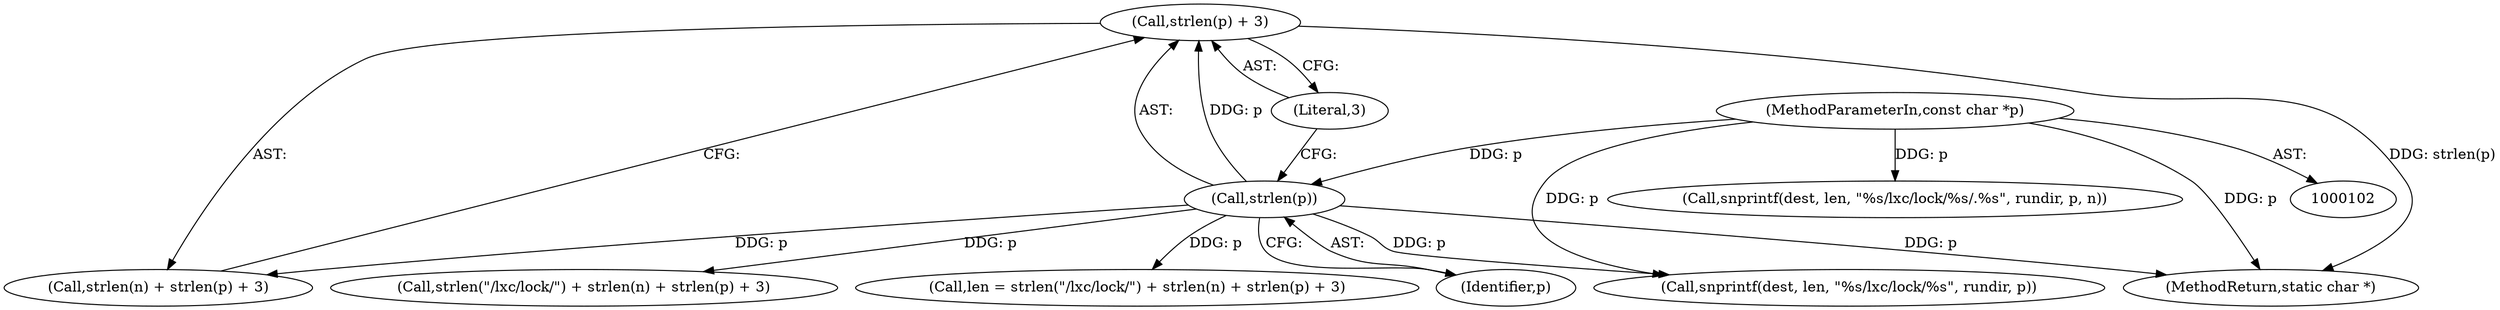 digraph "0_lxc_72cf81f6a3404e35028567db2c99a90406e9c6e6@API" {
"1000118" [label="(Call,strlen(p) + 3)"];
"1000119" [label="(Call,strlen(p))"];
"1000103" [label="(MethodParameterIn,const char *p)"];
"1000115" [label="(Call,strlen(n) + strlen(p) + 3)"];
"1000103" [label="(MethodParameterIn,const char *p)"];
"1000112" [label="(Call,strlen(\"/lxc/lock/\") + strlen(n) + strlen(p) + 3)"];
"1000110" [label="(Call,len = strlen(\"/lxc/lock/\") + strlen(n) + strlen(p) + 3)"];
"1000121" [label="(Literal,3)"];
"1000148" [label="(Call,snprintf(dest, len, \"%s/lxc/lock/%s\", rundir, p))"];
"1000118" [label="(Call,strlen(p) + 3)"];
"1000187" [label="(Call,snprintf(dest, len, \"%s/lxc/lock/%s/.%s\", rundir, p, n))"];
"1000119" [label="(Call,strlen(p))"];
"1000211" [label="(MethodReturn,static char *)"];
"1000120" [label="(Identifier,p)"];
"1000118" -> "1000115"  [label="AST: "];
"1000118" -> "1000121"  [label="CFG: "];
"1000119" -> "1000118"  [label="AST: "];
"1000121" -> "1000118"  [label="AST: "];
"1000115" -> "1000118"  [label="CFG: "];
"1000118" -> "1000211"  [label="DDG: strlen(p)"];
"1000119" -> "1000118"  [label="DDG: p"];
"1000119" -> "1000120"  [label="CFG: "];
"1000120" -> "1000119"  [label="AST: "];
"1000121" -> "1000119"  [label="CFG: "];
"1000119" -> "1000211"  [label="DDG: p"];
"1000119" -> "1000110"  [label="DDG: p"];
"1000119" -> "1000112"  [label="DDG: p"];
"1000119" -> "1000115"  [label="DDG: p"];
"1000103" -> "1000119"  [label="DDG: p"];
"1000119" -> "1000148"  [label="DDG: p"];
"1000103" -> "1000102"  [label="AST: "];
"1000103" -> "1000211"  [label="DDG: p"];
"1000103" -> "1000148"  [label="DDG: p"];
"1000103" -> "1000187"  [label="DDG: p"];
}
